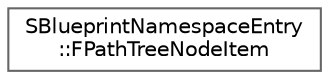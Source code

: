 digraph "Graphical Class Hierarchy"
{
 // INTERACTIVE_SVG=YES
 // LATEX_PDF_SIZE
  bgcolor="transparent";
  edge [fontname=Helvetica,fontsize=10,labelfontname=Helvetica,labelfontsize=10];
  node [fontname=Helvetica,fontsize=10,shape=box,height=0.2,width=0.4];
  rankdir="LR";
  Node0 [id="Node000000",label="SBlueprintNamespaceEntry\l::FPathTreeNodeItem",height=0.2,width=0.4,color="grey40", fillcolor="white", style="filled",URL="$d8/dd9/structSBlueprintNamespaceEntry_1_1FPathTreeNodeItem.html",tooltip=" "];
}
